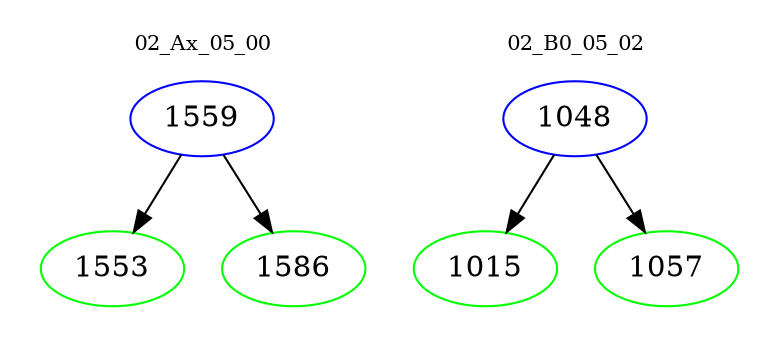 digraph{
subgraph cluster_0 {
color = white
label = "02_Ax_05_00";
fontsize=10;
T0_1559 [label="1559", color="blue"]
T0_1559 -> T0_1553 [color="black"]
T0_1553 [label="1553", color="green"]
T0_1559 -> T0_1586 [color="black"]
T0_1586 [label="1586", color="green"]
}
subgraph cluster_1 {
color = white
label = "02_B0_05_02";
fontsize=10;
T1_1048 [label="1048", color="blue"]
T1_1048 -> T1_1015 [color="black"]
T1_1015 [label="1015", color="green"]
T1_1048 -> T1_1057 [color="black"]
T1_1057 [label="1057", color="green"]
}
}
